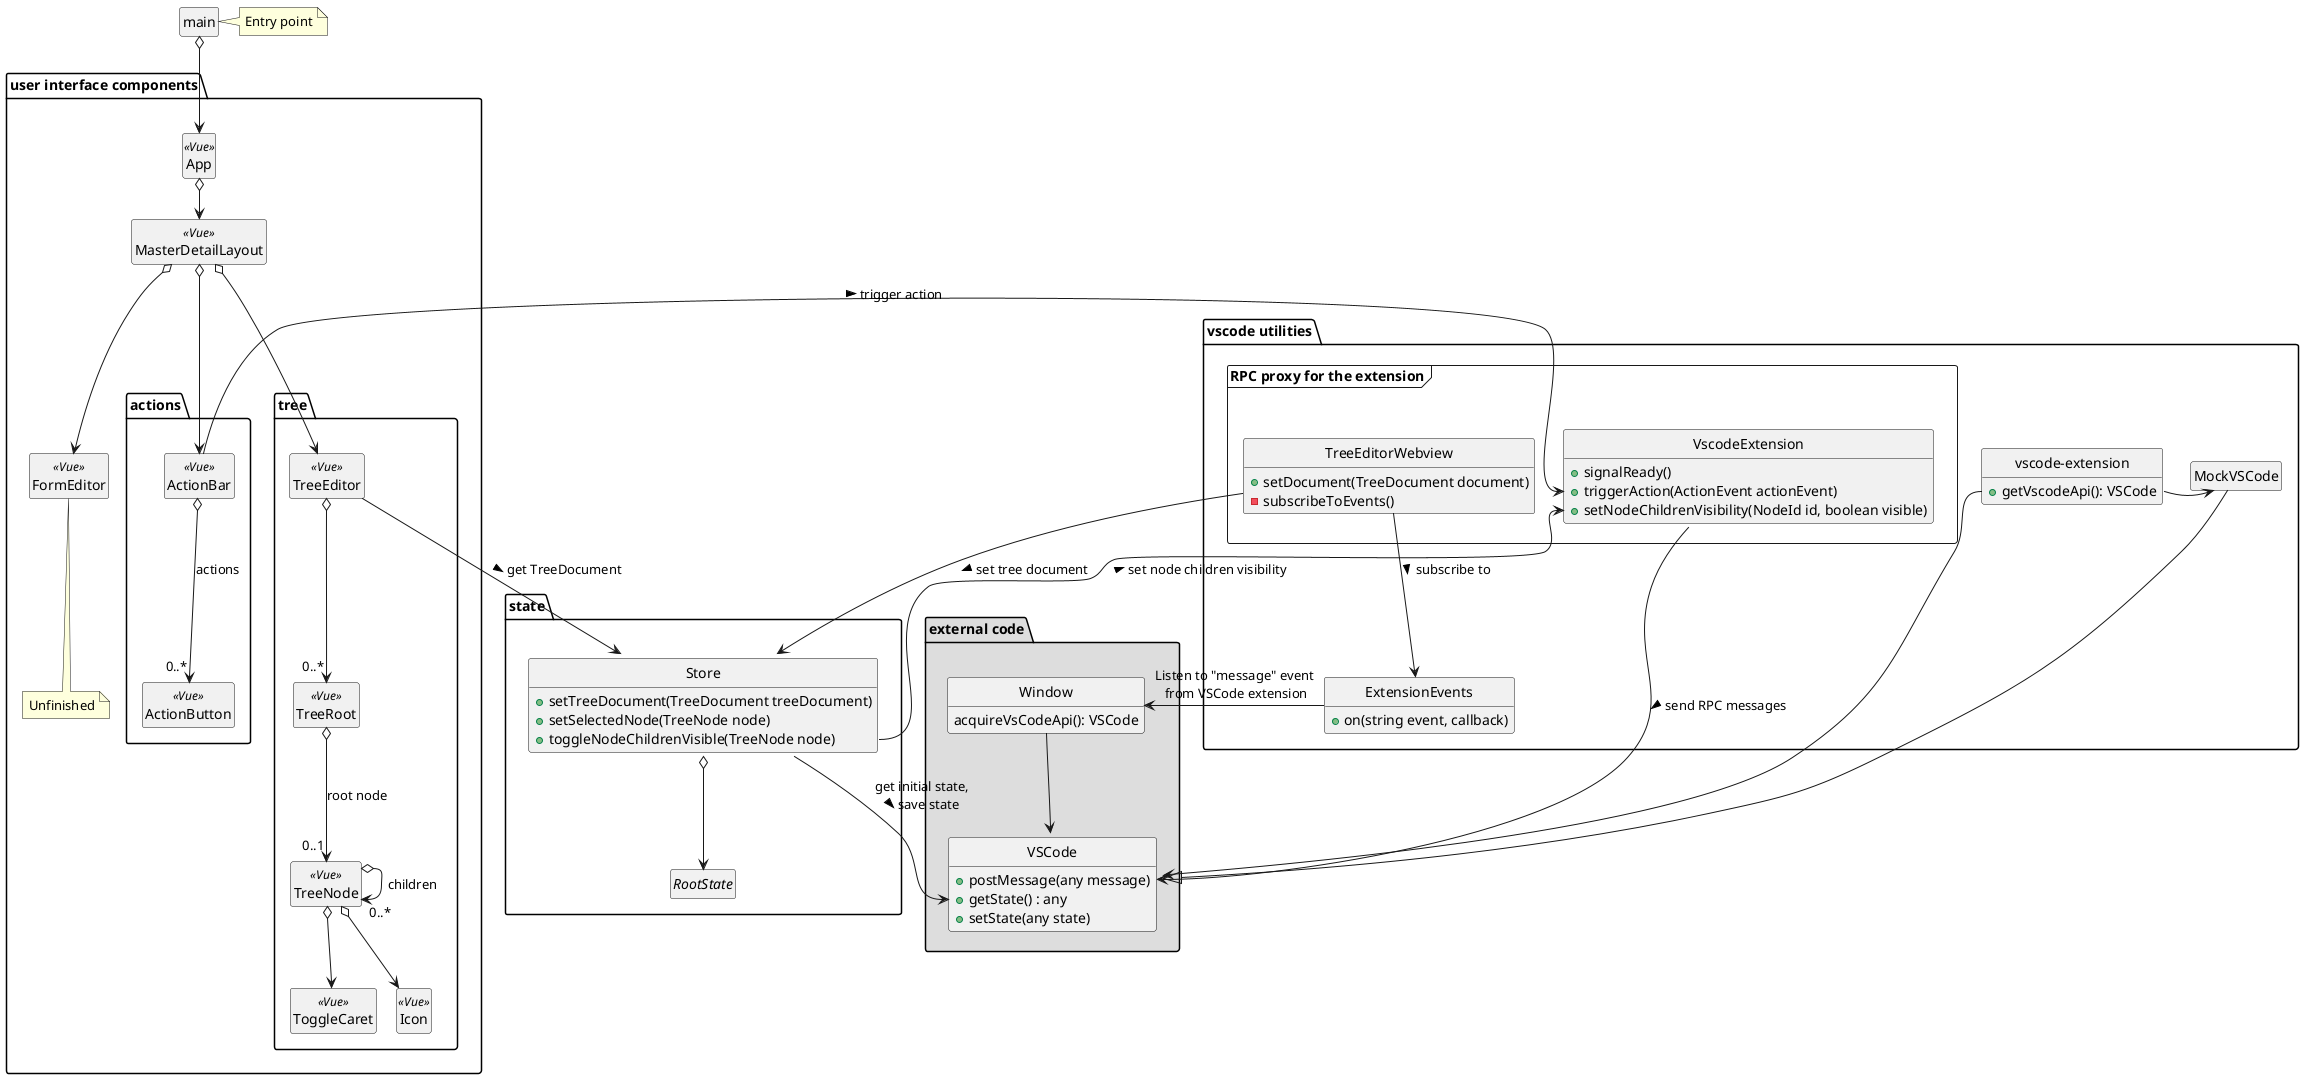 @startuml Tree_Editor_Frontend_code

skinparam nodesep 20
skinparam ranksep 40

hide empty members
hide circle

class main
note right of main : Entry point

package "user interface components" {
  class App << Vue >>
  class MasterDetailLayout << Vue >>
  class FormEditor << Vue >>

  note bottom of FormEditor : Unfinished

  package actions {
    class ActionBar << Vue >>
    class ActionButton << Vue >>

    ActionBar o--> "0..*" ActionButton : actions
  }

  package tree {
    class TreeEditor << Vue >>
    class TreeRoot << Vue >>
    class TreeNode << Vue >>
    class ToggleCaret << Vue >>
    class Icon << Vue >>

    TreeRoot o--> "0..1" TreeNode : root node
    TreeNode o--> ToggleCaret
    TreeNode o--> Icon
    TreeNode o--> "0..*" TreeNode : children
  }


  App o--> MasterDetailLayout
  MasterDetailLayout o--> ActionBar
  MasterDetailLayout o--> TreeEditor
  MasterDetailLayout o--> FormEditor
  TreeEditor o--> "0..*" TreeRoot
}

package "external code" #DDDDDD {

  class VSCode {
    + postMessage(any message)
    + getState() : any
    + setState(any state)
  }

  class Window {
    acquireVsCodeApi(): VSCode
  }

  Window --> VSCode
}

package "state" as pkgState {
  class Store {
    + setTreeDocument(TreeDocument treeDocument)
    + setSelectedNode(TreeNode node)
    + toggleNodeChildrenVisible(TreeNode node)
  }

  interface RootState

  Store o--> RootState
}

package "vscode utilities" as pkgVscodeUtils {
  class MockVSCode
  class "vscode-extension" as vscodeExtension {
    + getVscodeApi(): VSCode
  }

  class ExtensionEvents {
    + on(string event, callback)
  }

  frame "RPC proxy for the extension" {
    class VscodeExtension {
      + signalReady()
      + triggerAction(ActionEvent actionEvent)
      + setNodeChildrenVisibility(NodeId id, boolean visible)
    }

    class TreeEditorWebview {
      + setDocument(TreeDocument document)
      - subscribeToEvents()
    }
  }


  MockVSCode -|> VSCode
  vscodeExtension::getVscodeApi -> MockVSCode
  vscodeExtension::getVscodeApi -> VSCode

  ExtensionEvents -> Window : Listen to "message" event\n from VSCode extension
  VscodeExtension -> VSCode::postMessage : send RPC messages >
  TreeEditorWebview --> ExtensionEvents : subscribe to >
  TreeEditorWebview -> Store : set tree document >
}

main o--> App
Store::toggleNodeChildrenVisible --> VscodeExtension::setNodeChildrenVisibility : set node children visibility >
TreeEditor --> Store : get TreeDocument >
Store --> VSCode::getState : get initial state,\nsave state >
VscodeExtension::triggerAction <-- ActionBar : trigger action <

@enduml